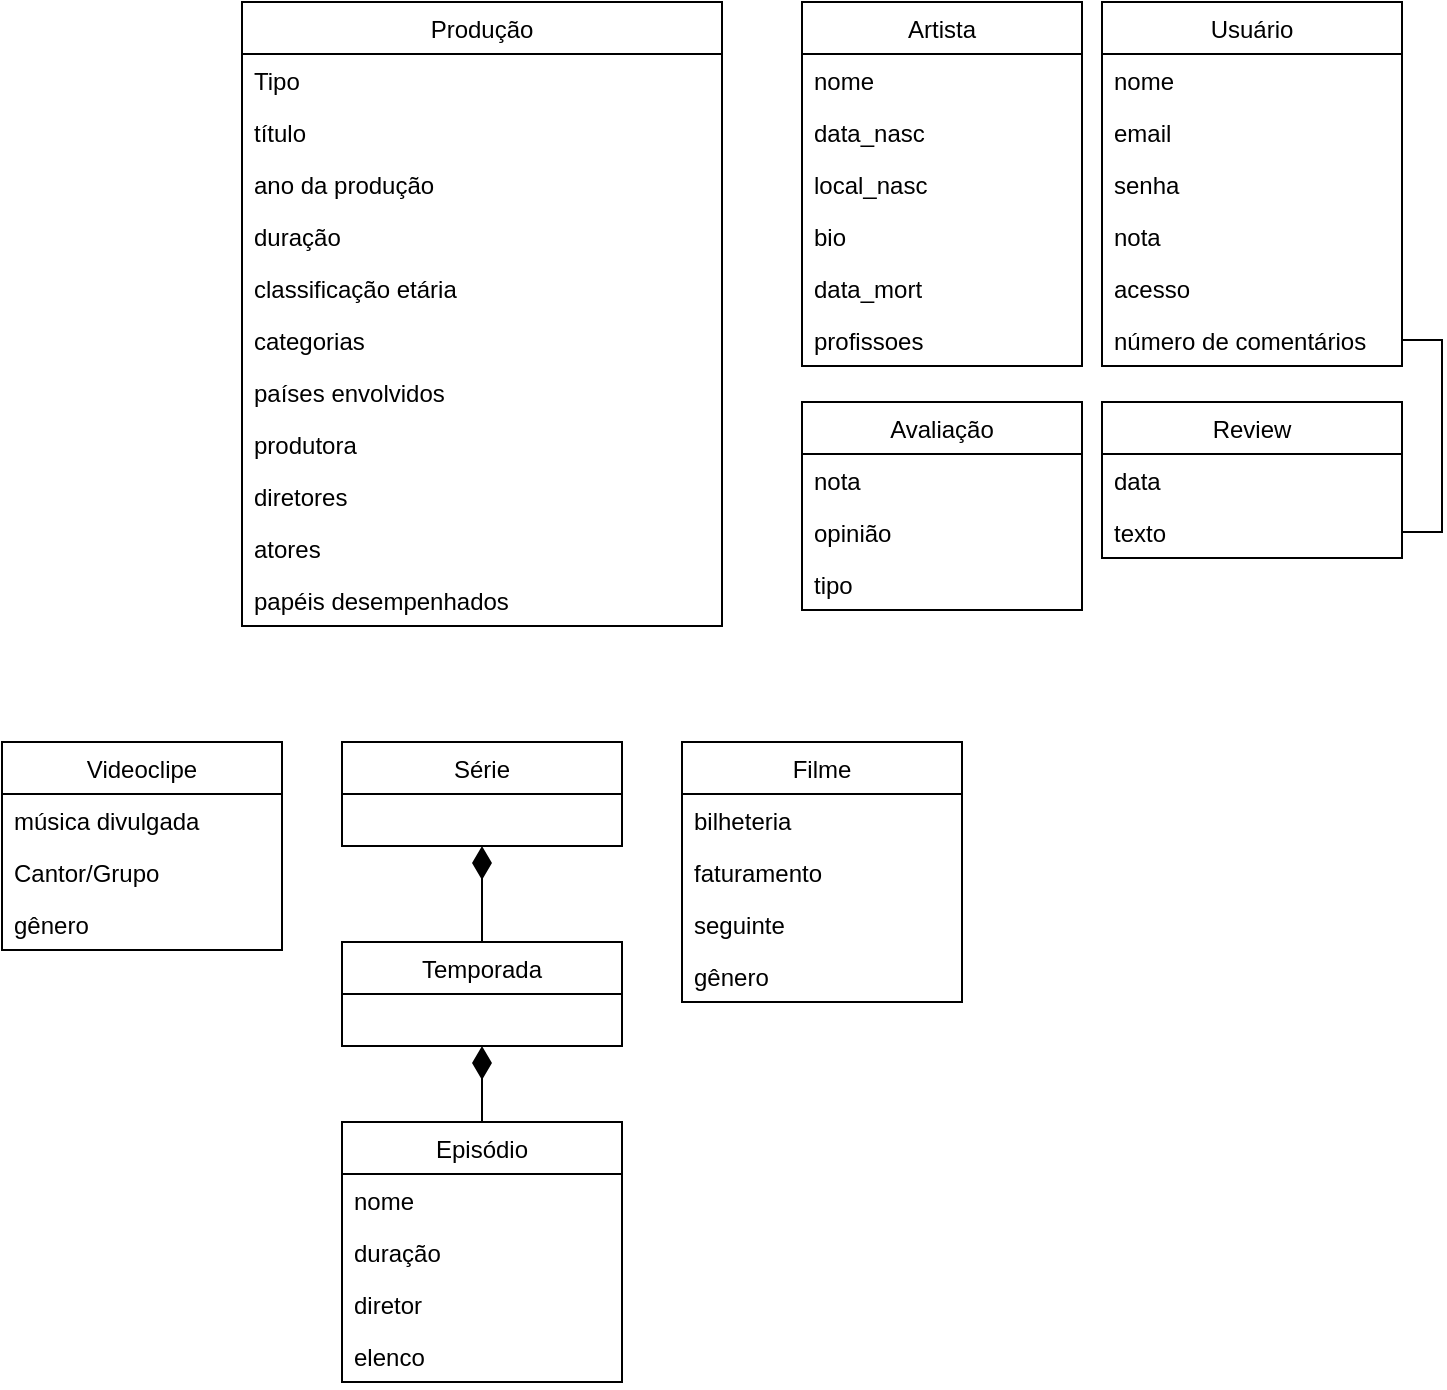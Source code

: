 <mxfile version="12.9.11" type="device"><diagram id="T0cRN0l5cPZT1lQoQmlp" name="Page-1"><mxGraphModel dx="1422" dy="791" grid="1" gridSize="10" guides="1" tooltips="1" connect="1" arrows="1" fold="1" page="1" pageScale="1" pageWidth="827" pageHeight="1169" math="0" shadow="0"><root><mxCell id="0"/><mxCell id="1" parent="0"/><mxCell id="6u76rjOhcxtGFufM5d8G-9" value="Produção" style="swimlane;fontStyle=0;childLayout=stackLayout;horizontal=1;startSize=26;fillColor=none;horizontalStack=0;resizeParent=1;resizeParentMax=0;resizeLast=0;collapsible=1;marginBottom=0;" parent="1" vertex="1"><mxGeometry x="210" y="150" width="240" height="312" as="geometry"/></mxCell><mxCell id="6u76rjOhcxtGFufM5d8G-10" value="Tipo" style="text;strokeColor=none;fillColor=none;align=left;verticalAlign=top;spacingLeft=4;spacingRight=4;overflow=hidden;rotatable=0;points=[[0,0.5],[1,0.5]];portConstraint=eastwest;" parent="6u76rjOhcxtGFufM5d8G-9" vertex="1"><mxGeometry y="26" width="240" height="26" as="geometry"/></mxCell><mxCell id="6u76rjOhcxtGFufM5d8G-11" value="título" style="text;strokeColor=none;fillColor=none;align=left;verticalAlign=top;spacingLeft=4;spacingRight=4;overflow=hidden;rotatable=0;points=[[0,0.5],[1,0.5]];portConstraint=eastwest;" parent="6u76rjOhcxtGFufM5d8G-9" vertex="1"><mxGeometry y="52" width="240" height="26" as="geometry"/></mxCell><mxCell id="6u76rjOhcxtGFufM5d8G-12" value="ano da produção" style="text;strokeColor=none;fillColor=none;align=left;verticalAlign=top;spacingLeft=4;spacingRight=4;overflow=hidden;rotatable=0;points=[[0,0.5],[1,0.5]];portConstraint=eastwest;" parent="6u76rjOhcxtGFufM5d8G-9" vertex="1"><mxGeometry y="78" width="240" height="26" as="geometry"/></mxCell><mxCell id="6u76rjOhcxtGFufM5d8G-30" value="duração" style="text;strokeColor=none;fillColor=none;align=left;verticalAlign=top;spacingLeft=4;spacingRight=4;overflow=hidden;rotatable=0;points=[[0,0.5],[1,0.5]];portConstraint=eastwest;" parent="6u76rjOhcxtGFufM5d8G-9" vertex="1"><mxGeometry y="104" width="240" height="26" as="geometry"/></mxCell><mxCell id="6u76rjOhcxtGFufM5d8G-31" value="classificação etária" style="text;strokeColor=none;fillColor=none;align=left;verticalAlign=top;spacingLeft=4;spacingRight=4;overflow=hidden;rotatable=0;points=[[0,0.5],[1,0.5]];portConstraint=eastwest;" parent="6u76rjOhcxtGFufM5d8G-9" vertex="1"><mxGeometry y="130" width="240" height="26" as="geometry"/></mxCell><mxCell id="6u76rjOhcxtGFufM5d8G-33" value="categorias" style="text;strokeColor=none;fillColor=none;align=left;verticalAlign=top;spacingLeft=4;spacingRight=4;overflow=hidden;rotatable=0;points=[[0,0.5],[1,0.5]];portConstraint=eastwest;" parent="6u76rjOhcxtGFufM5d8G-9" vertex="1"><mxGeometry y="156" width="240" height="26" as="geometry"/></mxCell><mxCell id="6u76rjOhcxtGFufM5d8G-35" value="países   envolvidos" style="text;strokeColor=none;fillColor=none;align=left;verticalAlign=top;spacingLeft=4;spacingRight=4;overflow=hidden;rotatable=0;points=[[0,0.5],[1,0.5]];portConstraint=eastwest;" parent="6u76rjOhcxtGFufM5d8G-9" vertex="1"><mxGeometry y="182" width="240" height="26" as="geometry"/></mxCell><mxCell id="6u76rjOhcxtGFufM5d8G-36" value="produtora" style="text;strokeColor=none;fillColor=none;align=left;verticalAlign=top;spacingLeft=4;spacingRight=4;overflow=hidden;rotatable=0;points=[[0,0.5],[1,0.5]];portConstraint=eastwest;" parent="6u76rjOhcxtGFufM5d8G-9" vertex="1"><mxGeometry y="208" width="240" height="26" as="geometry"/></mxCell><mxCell id="6u76rjOhcxtGFufM5d8G-37" value="diretores" style="text;strokeColor=none;fillColor=none;align=left;verticalAlign=top;spacingLeft=4;spacingRight=4;overflow=hidden;rotatable=0;points=[[0,0.5],[1,0.5]];portConstraint=eastwest;" parent="6u76rjOhcxtGFufM5d8G-9" vertex="1"><mxGeometry y="234" width="240" height="26" as="geometry"/></mxCell><mxCell id="6u76rjOhcxtGFufM5d8G-38" value="atores" style="text;strokeColor=none;fillColor=none;align=left;verticalAlign=top;spacingLeft=4;spacingRight=4;overflow=hidden;rotatable=0;points=[[0,0.5],[1,0.5]];portConstraint=eastwest;" parent="6u76rjOhcxtGFufM5d8G-9" vertex="1"><mxGeometry y="260" width="240" height="26" as="geometry"/></mxCell><mxCell id="6u76rjOhcxtGFufM5d8G-39" value="papéis desempenhados" style="text;strokeColor=none;fillColor=none;align=left;verticalAlign=top;spacingLeft=4;spacingRight=4;overflow=hidden;rotatable=0;points=[[0,0.5],[1,0.5]];portConstraint=eastwest;" parent="6u76rjOhcxtGFufM5d8G-9" vertex="1"><mxGeometry y="286" width="240" height="26" as="geometry"/></mxCell><mxCell id="6u76rjOhcxtGFufM5d8G-13" value="Filme" style="swimlane;fontStyle=0;childLayout=stackLayout;horizontal=1;startSize=26;fillColor=none;horizontalStack=0;resizeParent=1;resizeParentMax=0;resizeLast=0;collapsible=1;marginBottom=0;" parent="1" vertex="1"><mxGeometry x="430" y="520" width="140" height="130" as="geometry"/></mxCell><mxCell id="6u76rjOhcxtGFufM5d8G-14" value="bilheteria " style="text;strokeColor=none;fillColor=none;align=left;verticalAlign=top;spacingLeft=4;spacingRight=4;overflow=hidden;rotatable=0;points=[[0,0.5],[1,0.5]];portConstraint=eastwest;" parent="6u76rjOhcxtGFufM5d8G-13" vertex="1"><mxGeometry y="26" width="140" height="26" as="geometry"/></mxCell><mxCell id="6u76rjOhcxtGFufM5d8G-15" value="faturamento" style="text;strokeColor=none;fillColor=none;align=left;verticalAlign=top;spacingLeft=4;spacingRight=4;overflow=hidden;rotatable=0;points=[[0,0.5],[1,0.5]];portConstraint=eastwest;" parent="6u76rjOhcxtGFufM5d8G-13" vertex="1"><mxGeometry y="52" width="140" height="26" as="geometry"/></mxCell><mxCell id="6u76rjOhcxtGFufM5d8G-41" value="seguinte" style="text;strokeColor=none;fillColor=none;align=left;verticalAlign=top;spacingLeft=4;spacingRight=4;overflow=hidden;rotatable=0;points=[[0,0.5],[1,0.5]];portConstraint=eastwest;" parent="6u76rjOhcxtGFufM5d8G-13" vertex="1"><mxGeometry y="78" width="140" height="26" as="geometry"/></mxCell><mxCell id="HcOJSA28OpiBK0CASwr_-24" value="gênero" style="text;strokeColor=none;fillColor=none;align=left;verticalAlign=top;spacingLeft=4;spacingRight=4;overflow=hidden;rotatable=0;points=[[0,0.5],[1,0.5]];portConstraint=eastwest;" parent="6u76rjOhcxtGFufM5d8G-13" vertex="1"><mxGeometry y="104" width="140" height="26" as="geometry"/></mxCell><mxCell id="8_0X_kutfOQJZJNps9J1-3" style="edgeStyle=orthogonalEdgeStyle;rounded=0;orthogonalLoop=1;jettySize=auto;html=1;strokeColor=#000000;endArrow=none;endFill=0;startArrow=diamondThin;startFill=1;strokeWidth=1;targetPerimeterSpacing=0;endSize=11;startSize=14;" edge="1" parent="1" source="6u76rjOhcxtGFufM5d8G-18" target="6u76rjOhcxtGFufM5d8G-46"><mxGeometry relative="1" as="geometry"/></mxCell><mxCell id="6u76rjOhcxtGFufM5d8G-18" value="Série" style="swimlane;fontStyle=0;childLayout=stackLayout;horizontal=1;startSize=26;fillColor=none;horizontalStack=0;resizeParent=1;resizeParentMax=0;resizeLast=0;collapsible=1;marginBottom=0;" parent="1" vertex="1"><mxGeometry x="260" y="520" width="140" height="52" as="geometry"/></mxCell><mxCell id="6u76rjOhcxtGFufM5d8G-22" value=" Videoclipe" style="swimlane;fontStyle=0;childLayout=stackLayout;horizontal=1;startSize=26;fillColor=none;horizontalStack=0;resizeParent=1;resizeParentMax=0;resizeLast=0;collapsible=1;marginBottom=0;" parent="1" vertex="1"><mxGeometry x="90" y="520" width="140" height="104" as="geometry"/></mxCell><mxCell id="6u76rjOhcxtGFufM5d8G-23" value=" música divulgada" style="text;strokeColor=none;fillColor=none;align=left;verticalAlign=top;spacingLeft=4;spacingRight=4;overflow=hidden;rotatable=0;points=[[0,0.5],[1,0.5]];portConstraint=eastwest;" parent="6u76rjOhcxtGFufM5d8G-22" vertex="1"><mxGeometry y="26" width="140" height="26" as="geometry"/></mxCell><mxCell id="6u76rjOhcxtGFufM5d8G-24" value="Cantor/Grupo" style="text;strokeColor=none;fillColor=none;align=left;verticalAlign=top;spacingLeft=4;spacingRight=4;overflow=hidden;rotatable=0;points=[[0,0.5],[1,0.5]];portConstraint=eastwest;" parent="6u76rjOhcxtGFufM5d8G-22" vertex="1"><mxGeometry y="52" width="140" height="26" as="geometry"/></mxCell><mxCell id="6u76rjOhcxtGFufM5d8G-25" value="gênero" style="text;strokeColor=none;fillColor=none;align=left;verticalAlign=top;spacingLeft=4;spacingRight=4;overflow=hidden;rotatable=0;points=[[0,0.5],[1,0.5]];portConstraint=eastwest;" parent="6u76rjOhcxtGFufM5d8G-22" vertex="1"><mxGeometry y="78" width="140" height="26" as="geometry"/></mxCell><mxCell id="8_0X_kutfOQJZJNps9J1-4" style="edgeStyle=orthogonalEdgeStyle;rounded=0;orthogonalLoop=1;jettySize=auto;html=1;startArrow=diamondThin;startFill=1;startSize=14;endArrow=none;endFill=0;endSize=11;targetPerimeterSpacing=0;strokeColor=#000000;strokeWidth=1;" edge="1" parent="1" source="6u76rjOhcxtGFufM5d8G-46" target="HcOJSA28OpiBK0CASwr_-13"><mxGeometry relative="1" as="geometry"/></mxCell><mxCell id="6u76rjOhcxtGFufM5d8G-46" value="Temporada" style="swimlane;fontStyle=0;childLayout=stackLayout;horizontal=1;startSize=26;fillColor=none;horizontalStack=0;resizeParent=1;resizeParentMax=0;resizeLast=0;collapsible=1;marginBottom=0;" parent="1" vertex="1"><mxGeometry x="260" y="620" width="140" height="52" as="geometry"/></mxCell><mxCell id="Url6fS7gHIHiot57_ROE-1" value="Artista" style="swimlane;fontStyle=0;childLayout=stackLayout;horizontal=1;startSize=26;fillColor=none;horizontalStack=0;resizeParent=1;resizeParentMax=0;resizeLast=0;collapsible=1;marginBottom=0;" parent="1" vertex="1"><mxGeometry x="490" y="150" width="140" height="182" as="geometry"/></mxCell><mxCell id="Url6fS7gHIHiot57_ROE-2" value="nome" style="text;strokeColor=none;fillColor=none;align=left;verticalAlign=top;spacingLeft=4;spacingRight=4;overflow=hidden;rotatable=0;points=[[0,0.5],[1,0.5]];portConstraint=eastwest;" parent="Url6fS7gHIHiot57_ROE-1" vertex="1"><mxGeometry y="26" width="140" height="26" as="geometry"/></mxCell><mxCell id="Url6fS7gHIHiot57_ROE-3" value="data_nasc" style="text;strokeColor=none;fillColor=none;align=left;verticalAlign=top;spacingLeft=4;spacingRight=4;overflow=hidden;rotatable=0;points=[[0,0.5],[1,0.5]];portConstraint=eastwest;" parent="Url6fS7gHIHiot57_ROE-1" vertex="1"><mxGeometry y="52" width="140" height="26" as="geometry"/></mxCell><mxCell id="Url6fS7gHIHiot57_ROE-4" value="local_nasc" style="text;strokeColor=none;fillColor=none;align=left;verticalAlign=top;spacingLeft=4;spacingRight=4;overflow=hidden;rotatable=0;points=[[0,0.5],[1,0.5]];portConstraint=eastwest;" parent="Url6fS7gHIHiot57_ROE-1" vertex="1"><mxGeometry y="78" width="140" height="26" as="geometry"/></mxCell><mxCell id="Url6fS7gHIHiot57_ROE-5" value="bio" style="text;strokeColor=none;fillColor=none;align=left;verticalAlign=top;spacingLeft=4;spacingRight=4;overflow=hidden;rotatable=0;points=[[0,0.5],[1,0.5]];portConstraint=eastwest;" parent="Url6fS7gHIHiot57_ROE-1" vertex="1"><mxGeometry y="104" width="140" height="26" as="geometry"/></mxCell><mxCell id="Url6fS7gHIHiot57_ROE-6" value="data_mort" style="text;strokeColor=none;fillColor=none;align=left;verticalAlign=top;spacingLeft=4;spacingRight=4;overflow=hidden;rotatable=0;points=[[0,0.5],[1,0.5]];portConstraint=eastwest;" parent="Url6fS7gHIHiot57_ROE-1" vertex="1"><mxGeometry y="130" width="140" height="26" as="geometry"/></mxCell><mxCell id="Url6fS7gHIHiot57_ROE-7" value="profissoes" style="text;strokeColor=none;fillColor=none;align=left;verticalAlign=top;spacingLeft=4;spacingRight=4;overflow=hidden;rotatable=0;points=[[0,0.5],[1,0.5]];portConstraint=eastwest;" parent="Url6fS7gHIHiot57_ROE-1" vertex="1"><mxGeometry y="156" width="140" height="26" as="geometry"/></mxCell><mxCell id="HcOJSA28OpiBK0CASwr_-1" value="Avaliação" style="swimlane;fontStyle=0;childLayout=stackLayout;horizontal=1;startSize=26;fillColor=none;horizontalStack=0;resizeParent=1;resizeParentMax=0;resizeLast=0;collapsible=1;marginBottom=0;" parent="1" vertex="1"><mxGeometry x="490" y="350" width="140" height="104" as="geometry"/></mxCell><mxCell id="HcOJSA28OpiBK0CASwr_-3" value="nota" style="text;strokeColor=none;fillColor=none;align=left;verticalAlign=top;spacingLeft=4;spacingRight=4;overflow=hidden;rotatable=0;points=[[0,0.5],[1,0.5]];portConstraint=eastwest;" parent="HcOJSA28OpiBK0CASwr_-1" vertex="1"><mxGeometry y="26" width="140" height="26" as="geometry"/></mxCell><mxCell id="HcOJSA28OpiBK0CASwr_-4" value="opinião" style="text;strokeColor=none;fillColor=none;align=left;verticalAlign=top;spacingLeft=4;spacingRight=4;overflow=hidden;rotatable=0;points=[[0,0.5],[1,0.5]];portConstraint=eastwest;" parent="HcOJSA28OpiBK0CASwr_-1" vertex="1"><mxGeometry y="52" width="140" height="26" as="geometry"/></mxCell><mxCell id="HcOJSA28OpiBK0CASwr_-10" value="tipo" style="text;strokeColor=none;fillColor=none;align=left;verticalAlign=top;spacingLeft=4;spacingRight=4;overflow=hidden;rotatable=0;points=[[0,0.5],[1,0.5]];portConstraint=eastwest;" parent="HcOJSA28OpiBK0CASwr_-1" vertex="1"><mxGeometry y="78" width="140" height="26" as="geometry"/></mxCell><mxCell id="HcOJSA28OpiBK0CASwr_-6" value="Usuário" style="swimlane;fontStyle=0;childLayout=stackLayout;horizontal=1;startSize=26;fillColor=none;horizontalStack=0;resizeParent=1;resizeParentMax=0;resizeLast=0;collapsible=1;marginBottom=0;" parent="1" vertex="1"><mxGeometry x="640" y="150" width="150" height="182" as="geometry"/></mxCell><mxCell id="HcOJSA28OpiBK0CASwr_-7" value="nome" style="text;strokeColor=none;fillColor=none;align=left;verticalAlign=top;spacingLeft=4;spacingRight=4;overflow=hidden;rotatable=0;points=[[0,0.5],[1,0.5]];portConstraint=eastwest;" parent="HcOJSA28OpiBK0CASwr_-6" vertex="1"><mxGeometry y="26" width="150" height="26" as="geometry"/></mxCell><mxCell id="HcOJSA28OpiBK0CASwr_-8" value="email" style="text;strokeColor=none;fillColor=none;align=left;verticalAlign=top;spacingLeft=4;spacingRight=4;overflow=hidden;rotatable=0;points=[[0,0.5],[1,0.5]];portConstraint=eastwest;" parent="HcOJSA28OpiBK0CASwr_-6" vertex="1"><mxGeometry y="52" width="150" height="26" as="geometry"/></mxCell><mxCell id="HcOJSA28OpiBK0CASwr_-9" value="senha" style="text;strokeColor=none;fillColor=none;align=left;verticalAlign=top;spacingLeft=4;spacingRight=4;overflow=hidden;rotatable=0;points=[[0,0.5],[1,0.5]];portConstraint=eastwest;" parent="HcOJSA28OpiBK0CASwr_-6" vertex="1"><mxGeometry y="78" width="150" height="26" as="geometry"/></mxCell><mxCell id="HcOJSA28OpiBK0CASwr_-11" value="nota" style="text;strokeColor=none;fillColor=none;align=left;verticalAlign=top;spacingLeft=4;spacingRight=4;overflow=hidden;rotatable=0;points=[[0,0.5],[1,0.5]];portConstraint=eastwest;" parent="HcOJSA28OpiBK0CASwr_-6" vertex="1"><mxGeometry y="104" width="150" height="26" as="geometry"/></mxCell><mxCell id="HcOJSA28OpiBK0CASwr_-12" value="acesso" style="text;strokeColor=none;fillColor=none;align=left;verticalAlign=top;spacingLeft=4;spacingRight=4;overflow=hidden;rotatable=0;points=[[0,0.5],[1,0.5]];portConstraint=eastwest;" parent="HcOJSA28OpiBK0CASwr_-6" vertex="1"><mxGeometry y="130" width="150" height="26" as="geometry"/></mxCell><mxCell id="HcOJSA28OpiBK0CASwr_-23" value="número de comentários" style="text;strokeColor=none;fillColor=none;align=left;verticalAlign=top;spacingLeft=4;spacingRight=4;overflow=hidden;rotatable=0;points=[[0,0.5],[1,0.5]];portConstraint=eastwest;" parent="HcOJSA28OpiBK0CASwr_-6" vertex="1"><mxGeometry y="156" width="150" height="26" as="geometry"/></mxCell><mxCell id="HcOJSA28OpiBK0CASwr_-13" value="Episódio" style="swimlane;fontStyle=0;childLayout=stackLayout;horizontal=1;startSize=26;fillColor=none;horizontalStack=0;resizeParent=1;resizeParentMax=0;resizeLast=0;collapsible=1;marginBottom=0;" parent="1" vertex="1"><mxGeometry x="260" y="710" width="140" height="130" as="geometry"/></mxCell><mxCell id="HcOJSA28OpiBK0CASwr_-14" value="nome" style="text;strokeColor=none;fillColor=none;align=left;verticalAlign=top;spacingLeft=4;spacingRight=4;overflow=hidden;rotatable=0;points=[[0,0.5],[1,0.5]];portConstraint=eastwest;" parent="HcOJSA28OpiBK0CASwr_-13" vertex="1"><mxGeometry y="26" width="140" height="26" as="geometry"/></mxCell><mxCell id="HcOJSA28OpiBK0CASwr_-16" value="duração" style="text;strokeColor=none;fillColor=none;align=left;verticalAlign=top;spacingLeft=4;spacingRight=4;overflow=hidden;rotatable=0;points=[[0,0.5],[1,0.5]];portConstraint=eastwest;" parent="HcOJSA28OpiBK0CASwr_-13" vertex="1"><mxGeometry y="52" width="140" height="26" as="geometry"/></mxCell><mxCell id="HcOJSA28OpiBK0CASwr_-17" value="diretor" style="text;strokeColor=none;fillColor=none;align=left;verticalAlign=top;spacingLeft=4;spacingRight=4;overflow=hidden;rotatable=0;points=[[0,0.5],[1,0.5]];portConstraint=eastwest;" parent="HcOJSA28OpiBK0CASwr_-13" vertex="1"><mxGeometry y="78" width="140" height="26" as="geometry"/></mxCell><mxCell id="HcOJSA28OpiBK0CASwr_-18" value="elenco" style="text;strokeColor=none;fillColor=none;align=left;verticalAlign=top;spacingLeft=4;spacingRight=4;overflow=hidden;rotatable=0;points=[[0,0.5],[1,0.5]];portConstraint=eastwest;" parent="HcOJSA28OpiBK0CASwr_-13" vertex="1"><mxGeometry y="104" width="140" height="26" as="geometry"/></mxCell><mxCell id="HcOJSA28OpiBK0CASwr_-19" value="Review" style="swimlane;fontStyle=0;childLayout=stackLayout;horizontal=1;startSize=26;fillColor=none;horizontalStack=0;resizeParent=1;resizeParentMax=0;resizeLast=0;collapsible=1;marginBottom=0;" parent="1" vertex="1"><mxGeometry x="640" y="350" width="150" height="78" as="geometry"/></mxCell><mxCell id="HcOJSA28OpiBK0CASwr_-21" value="data" style="text;strokeColor=none;fillColor=none;align=left;verticalAlign=top;spacingLeft=4;spacingRight=4;overflow=hidden;rotatable=0;points=[[0,0.5],[1,0.5]];portConstraint=eastwest;" parent="HcOJSA28OpiBK0CASwr_-19" vertex="1"><mxGeometry y="26" width="150" height="26" as="geometry"/></mxCell><mxCell id="HcOJSA28OpiBK0CASwr_-22" value="texto" style="text;strokeColor=none;fillColor=none;align=left;verticalAlign=top;spacingLeft=4;spacingRight=4;overflow=hidden;rotatable=0;points=[[0,0.5],[1,0.5]];portConstraint=eastwest;" parent="HcOJSA28OpiBK0CASwr_-19" vertex="1"><mxGeometry y="52" width="150" height="26" as="geometry"/></mxCell><mxCell id="8_0X_kutfOQJZJNps9J1-8" style="edgeStyle=orthogonalEdgeStyle;rounded=0;orthogonalLoop=1;jettySize=auto;html=1;exitX=1;exitY=0.5;exitDx=0;exitDy=0;entryX=1;entryY=0.5;entryDx=0;entryDy=0;startArrow=none;startFill=0;startSize=11;endArrow=none;endFill=0;endSize=11;targetPerimeterSpacing=0;strokeColor=#000000;strokeWidth=1;" edge="1" parent="1" source="HcOJSA28OpiBK0CASwr_-23" target="HcOJSA28OpiBK0CASwr_-22"><mxGeometry relative="1" as="geometry"/></mxCell></root></mxGraphModel></diagram></mxfile>